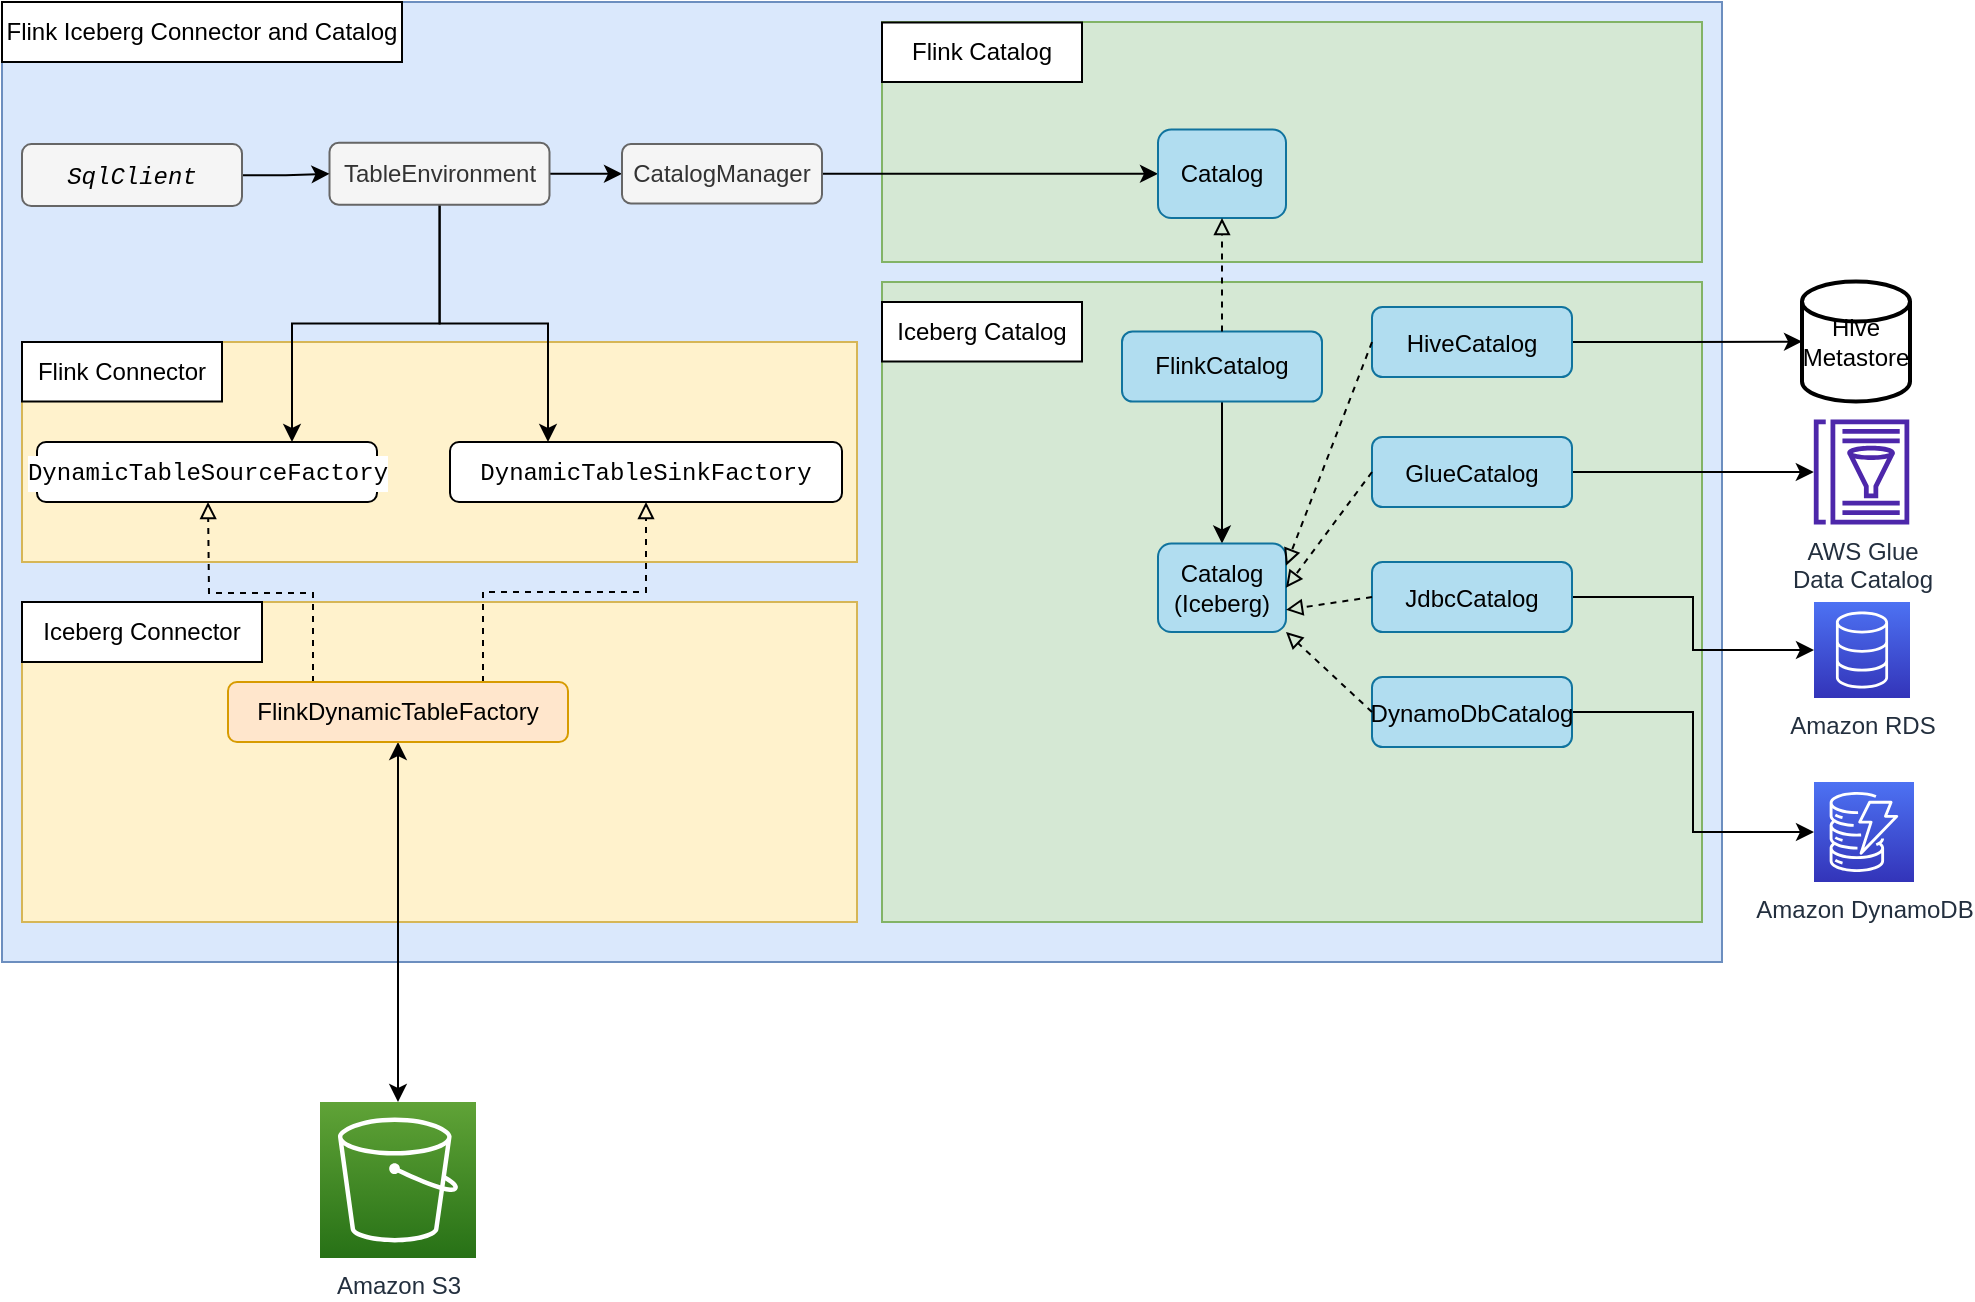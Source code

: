 <mxfile version="20.7.4" type="github">
  <diagram id="6fCkQnfvTHWw5Nz4_dTc" name="Page-1">
    <mxGraphModel dx="1050" dy="509" grid="1" gridSize="10" guides="1" tooltips="1" connect="1" arrows="1" fold="1" page="1" pageScale="1" pageWidth="827" pageHeight="1169" math="0" shadow="0">
      <root>
        <mxCell id="0" />
        <mxCell id="1" parent="0" />
        <mxCell id="8L1h696zqM6Jr5x79oPo-1" value="" style="rounded=0;whiteSpace=wrap;html=1;align=left;fillColor=#dae8fc;strokeColor=#6c8ebf;fontColor=default;labelBackgroundColor=default;" parent="1" vertex="1">
          <mxGeometry x="20" y="100" width="860" height="480" as="geometry" />
        </mxCell>
        <mxCell id="AQaz5W7iAk5SUsFatGqs-4" value="" style="rounded=0;whiteSpace=wrap;html=1;labelBackgroundColor=default;strokeColor=#82b366;fillColor=#d5e8d4;" vertex="1" parent="1">
          <mxGeometry x="460" y="240" width="410" height="320" as="geometry" />
        </mxCell>
        <mxCell id="AQaz5W7iAk5SUsFatGqs-1" value="" style="rounded=0;whiteSpace=wrap;html=1;labelBackgroundColor=default;strokeColor=#d6b656;fillColor=#fff2cc;" vertex="1" parent="1">
          <mxGeometry x="30" y="400" width="417.5" height="160" as="geometry" />
        </mxCell>
        <mxCell id="8L1h696zqM6Jr5x79oPo-76" value="" style="rounded=0;whiteSpace=wrap;html=1;labelBackgroundColor=default;strokeColor=#d6b656;fillColor=#fff2cc;" parent="1" vertex="1">
          <mxGeometry x="30" y="270" width="417.5" height="110" as="geometry" />
        </mxCell>
        <mxCell id="8L1h696zqM6Jr5x79oPo-75" value="" style="rounded=0;whiteSpace=wrap;html=1;labelBackgroundColor=default;strokeColor=#82b366;fillColor=#d5e8d4;" parent="1" vertex="1">
          <mxGeometry x="460" y="110" width="410" height="120" as="geometry" />
        </mxCell>
        <mxCell id="8L1h696zqM6Jr5x79oPo-13" style="edgeStyle=orthogonalEdgeStyle;rounded=0;orthogonalLoop=1;jettySize=auto;html=1;exitX=1;exitY=0.5;exitDx=0;exitDy=0;entryX=0;entryY=0.5;entryDx=0;entryDy=0;fontColor=none;" parent="1" source="8L1h696zqM6Jr5x79oPo-2" target="8L1h696zqM6Jr5x79oPo-3" edge="1">
          <mxGeometry relative="1" as="geometry" />
        </mxCell>
        <mxCell id="8L1h696zqM6Jr5x79oPo-85" style="edgeStyle=orthogonalEdgeStyle;rounded=0;orthogonalLoop=1;jettySize=auto;html=1;entryX=0.75;entryY=0;entryDx=0;entryDy=0;strokeWidth=1;fontColor=default;endArrow=classic;endFill=1;" parent="1" source="8L1h696zqM6Jr5x79oPo-2" target="8L1h696zqM6Jr5x79oPo-40" edge="1">
          <mxGeometry relative="1" as="geometry" />
        </mxCell>
        <mxCell id="8L1h696zqM6Jr5x79oPo-86" style="edgeStyle=orthogonalEdgeStyle;rounded=0;orthogonalLoop=1;jettySize=auto;html=1;entryX=0.25;entryY=0;entryDx=0;entryDy=0;strokeWidth=1;fontColor=default;endArrow=classic;endFill=1;" parent="1" source="8L1h696zqM6Jr5x79oPo-2" target="8L1h696zqM6Jr5x79oPo-41" edge="1">
          <mxGeometry relative="1" as="geometry" />
        </mxCell>
        <mxCell id="8L1h696zqM6Jr5x79oPo-2" value="TableEnvironment" style="rounded=1;whiteSpace=wrap;html=1;fillColor=#f5f5f5;fontColor=#333333;strokeColor=#666666;" parent="1" vertex="1">
          <mxGeometry x="183.75" y="170.37" width="110" height="31" as="geometry" />
        </mxCell>
        <mxCell id="8L1h696zqM6Jr5x79oPo-43" style="edgeStyle=orthogonalEdgeStyle;rounded=0;orthogonalLoop=1;jettySize=auto;html=1;fontColor=default;exitX=1;exitY=0.5;exitDx=0;exitDy=0;entryX=0;entryY=0.5;entryDx=0;entryDy=0;" parent="1" source="8L1h696zqM6Jr5x79oPo-3" target="8L1h696zqM6Jr5x79oPo-4" edge="1">
          <mxGeometry relative="1" as="geometry" />
        </mxCell>
        <mxCell id="8L1h696zqM6Jr5x79oPo-3" value="CatalogManager" style="rounded=1;whiteSpace=wrap;html=1;fillColor=#f5f5f5;fontColor=#333333;strokeColor=#666666;" parent="1" vertex="1">
          <mxGeometry x="330" y="171.06" width="100" height="29.63" as="geometry" />
        </mxCell>
        <mxCell id="8L1h696zqM6Jr5x79oPo-4" value="Catalog" style="rounded=1;whiteSpace=wrap;html=1;fillColor=#b1ddf0;strokeColor=#10739e;" parent="1" vertex="1">
          <mxGeometry x="598" y="163.75" width="64" height="44.25" as="geometry" />
        </mxCell>
        <mxCell id="8L1h696zqM6Jr5x79oPo-8" value="Flink Iceberg Connector and Catalog" style="rounded=0;whiteSpace=wrap;html=1;fontColor=none;" parent="1" vertex="1">
          <mxGeometry x="20" y="100" width="200" height="30" as="geometry" />
        </mxCell>
        <mxCell id="8L1h696zqM6Jr5x79oPo-23" value="Hive Metastore" style="strokeWidth=2;html=1;shape=mxgraph.flowchart.database;whiteSpace=wrap;fontColor=none;" parent="1" vertex="1">
          <mxGeometry x="920" y="239.75" width="54" height="60" as="geometry" />
        </mxCell>
        <mxCell id="8L1h696zqM6Jr5x79oPo-38" style="edgeStyle=orthogonalEdgeStyle;rounded=0;orthogonalLoop=1;jettySize=auto;html=1;fontColor=none;exitX=1;exitY=0.5;exitDx=0;exitDy=0;" parent="1" source="AQaz5W7iAk5SUsFatGqs-9" target="8L1h696zqM6Jr5x79oPo-32" edge="1">
          <mxGeometry relative="1" as="geometry">
            <mxPoint x="864" y="479" as="sourcePoint" />
          </mxGeometry>
        </mxCell>
        <mxCell id="8L1h696zqM6Jr5x79oPo-32" value="AWS Glue &lt;br&gt;Data Catalog" style="sketch=0;outlineConnect=0;fontColor=#232F3E;gradientColor=none;fillColor=#4D27AA;strokeColor=none;dashed=0;verticalLabelPosition=bottom;verticalAlign=top;align=center;html=1;fontSize=12;fontStyle=0;aspect=fixed;pointerEvents=1;shape=mxgraph.aws4.glue_data_catalog;" parent="1" vertex="1">
          <mxGeometry x="925.54" y="308.75" width="48.46" height="52.5" as="geometry" />
        </mxCell>
        <mxCell id="8L1h696zqM6Jr5x79oPo-39" value="" style="shape=image;verticalLabelPosition=bottom;labelBackgroundColor=default;verticalAlign=top;aspect=fixed;imageAspect=0;image=https://hive.apache.org/images/hive_logo_medium.jpg;" parent="1" vertex="1">
          <mxGeometry x="920" y="211.97" width="44" height="40.53" as="geometry" />
        </mxCell>
        <mxCell id="8L1h696zqM6Jr5x79oPo-51" style="edgeStyle=orthogonalEdgeStyle;rounded=0;orthogonalLoop=1;jettySize=auto;html=1;fontColor=default;dashed=1;endArrow=block;endFill=0;exitX=0.25;exitY=0;exitDx=0;exitDy=0;" parent="1" source="8L1h696zqM6Jr5x79oPo-44" edge="1">
          <mxGeometry relative="1" as="geometry">
            <mxPoint x="123" y="350" as="targetPoint" />
          </mxGeometry>
        </mxCell>
        <mxCell id="8L1h696zqM6Jr5x79oPo-40" value="&lt;div style=&quot;font-family: Menlo, Monaco, &amp;quot;Courier New&amp;quot;, monospace; line-height: 18px;&quot;&gt;&lt;div style=&quot;line-height: 18px;&quot;&gt;DynamicTableSourceFactory&lt;/div&gt;&lt;/div&gt;" style="rounded=1;whiteSpace=wrap;html=1;fontColor=default;strokeColor=default;labelBackgroundColor=default;" parent="1" vertex="1">
          <mxGeometry x="37.5" y="320" width="170" height="30" as="geometry" />
        </mxCell>
        <mxCell id="8L1h696zqM6Jr5x79oPo-54" style="edgeStyle=orthogonalEdgeStyle;rounded=0;orthogonalLoop=1;jettySize=auto;html=1;dashed=1;fontColor=default;endArrow=block;endFill=0;exitX=0.75;exitY=0;exitDx=0;exitDy=0;" parent="1" target="8L1h696zqM6Jr5x79oPo-41" edge="1" source="8L1h696zqM6Jr5x79oPo-44">
          <mxGeometry relative="1" as="geometry">
            <mxPoint x="342" y="410" as="sourcePoint" />
          </mxGeometry>
        </mxCell>
        <mxCell id="8L1h696zqM6Jr5x79oPo-41" value="&lt;div style=&quot;font-family: Menlo, Monaco, &amp;quot;Courier New&amp;quot;, monospace; line-height: 18px;&quot;&gt;DynamicTableSinkFactory&lt;/div&gt;" style="rounded=1;whiteSpace=wrap;html=1;fontColor=default;strokeColor=default;labelBackgroundColor=none;" parent="1" vertex="1">
          <mxGeometry x="244" y="320" width="196" height="30" as="geometry" />
        </mxCell>
        <mxCell id="8L1h696zqM6Jr5x79oPo-87" style="edgeStyle=orthogonalEdgeStyle;rounded=0;orthogonalLoop=1;jettySize=auto;html=1;exitX=0.5;exitY=1;exitDx=0;exitDy=0;entryX=0.5;entryY=0;entryDx=0;entryDy=0;entryPerimeter=0;strokeWidth=1;fontColor=default;startArrow=classic;startFill=1;endArrow=classic;endFill=1;" parent="1" source="8L1h696zqM6Jr5x79oPo-44" target="8L1h696zqM6Jr5x79oPo-68" edge="1">
          <mxGeometry relative="1" as="geometry" />
        </mxCell>
        <mxCell id="8L1h696zqM6Jr5x79oPo-44" value="FlinkDynamicTableFactory" style="rounded=1;whiteSpace=wrap;strokeColor=#d79b00;labelBackgroundColor=none;fillColor=#ffe6cc;" parent="1" vertex="1">
          <mxGeometry x="133" y="440" width="170" height="30" as="geometry" />
        </mxCell>
        <mxCell id="8L1h696zqM6Jr5x79oPo-68" value="Amazon S3" style="sketch=0;points=[[0,0,0],[0.25,0,0],[0.5,0,0],[0.75,0,0],[1,0,0],[0,1,0],[0.25,1,0],[0.5,1,0],[0.75,1,0],[1,1,0],[0,0.25,0],[0,0.5,0],[0,0.75,0],[1,0.25,0],[1,0.5,0],[1,0.75,0]];outlineConnect=0;fontColor=#232F3E;gradientColor=#60A337;gradientDirection=north;fillColor=#277116;strokeColor=#ffffff;dashed=0;verticalLabelPosition=bottom;verticalAlign=top;align=center;html=1;fontSize=12;fontStyle=0;aspect=fixed;shape=mxgraph.aws4.resourceIcon;resIcon=mxgraph.aws4.s3;labelBackgroundColor=default;" parent="1" vertex="1">
          <mxGeometry x="179" y="650" width="78" height="78" as="geometry" />
        </mxCell>
        <mxCell id="8L1h696zqM6Jr5x79oPo-77" value="Flink Catalog" style="rounded=0;whiteSpace=wrap;html=1;fontColor=none;" parent="1" vertex="1">
          <mxGeometry x="460" y="110.25" width="100" height="29.75" as="geometry" />
        </mxCell>
        <mxCell id="8L1h696zqM6Jr5x79oPo-78" value="Flink Connector" style="rounded=0;whiteSpace=wrap;html=1;fontColor=none;" parent="1" vertex="1">
          <mxGeometry x="30" y="270" width="100" height="29.75" as="geometry" />
        </mxCell>
        <mxCell id="8L1h696zqM6Jr5x79oPo-80" style="edgeStyle=orthogonalEdgeStyle;rounded=0;orthogonalLoop=1;jettySize=auto;html=1;entryX=0;entryY=0.5;entryDx=0;entryDy=0;strokeWidth=1;fontColor=#000000;endArrow=classic;endFill=1;" parent="1" source="8L1h696zqM6Jr5x79oPo-79" target="8L1h696zqM6Jr5x79oPo-2" edge="1">
          <mxGeometry relative="1" as="geometry" />
        </mxCell>
        <mxCell id="8L1h696zqM6Jr5x79oPo-79" value="&lt;div style=&quot;font-family: Menlo, Monaco, &amp;quot;Courier New&amp;quot;, monospace; line-height: 18px;&quot;&gt;&lt;span style=&quot;font-style: italic;&quot;&gt;SqlClient&lt;/span&gt;&lt;/div&gt;" style="rounded=1;whiteSpace=wrap;html=1;fillColor=#f5f5f5;fontColor=default;strokeColor=#666666;labelBackgroundColor=none;" parent="1" vertex="1">
          <mxGeometry x="30" y="171.06" width="110" height="31" as="geometry" />
        </mxCell>
        <mxCell id="AQaz5W7iAk5SUsFatGqs-2" value="Iceberg Connector" style="rounded=0;whiteSpace=wrap;html=1;fontColor=none;" vertex="1" parent="1">
          <mxGeometry x="30" y="400" width="120" height="30" as="geometry" />
        </mxCell>
        <mxCell id="AQaz5W7iAk5SUsFatGqs-14" style="edgeStyle=orthogonalEdgeStyle;rounded=0;orthogonalLoop=1;jettySize=auto;html=1;exitX=0.5;exitY=1;exitDx=0;exitDy=0;" edge="1" parent="1" source="AQaz5W7iAk5SUsFatGqs-3" target="AQaz5W7iAk5SUsFatGqs-7">
          <mxGeometry relative="1" as="geometry" />
        </mxCell>
        <mxCell id="AQaz5W7iAk5SUsFatGqs-3" value="FlinkCatalog" style="rounded=1;whiteSpace=wrap;html=1;fillColor=#b1ddf0;strokeColor=#10739e;" vertex="1" parent="1">
          <mxGeometry x="580" y="264.75" width="100" height="35" as="geometry" />
        </mxCell>
        <mxCell id="AQaz5W7iAk5SUsFatGqs-5" value="Iceberg Catalog" style="rounded=0;whiteSpace=wrap;html=1;fontColor=none;" vertex="1" parent="1">
          <mxGeometry x="460" y="250" width="100" height="29.75" as="geometry" />
        </mxCell>
        <mxCell id="AQaz5W7iAk5SUsFatGqs-7" value="Catalog&lt;br&gt;(Iceberg)" style="rounded=1;whiteSpace=wrap;html=1;fillColor=#b1ddf0;strokeColor=#10739e;" vertex="1" parent="1">
          <mxGeometry x="598" y="370.75" width="64" height="44.25" as="geometry" />
        </mxCell>
        <mxCell id="AQaz5W7iAk5SUsFatGqs-12" style="edgeStyle=orthogonalEdgeStyle;rounded=0;orthogonalLoop=1;jettySize=auto;html=1;" edge="1" parent="1" source="AQaz5W7iAk5SUsFatGqs-8" target="8L1h696zqM6Jr5x79oPo-23">
          <mxGeometry relative="1" as="geometry" />
        </mxCell>
        <mxCell id="AQaz5W7iAk5SUsFatGqs-8" value="HiveCatalog" style="rounded=1;fillColor=#b1ddf0;strokeColor=#10739e;labelBackgroundColor=none;" vertex="1" parent="1">
          <mxGeometry x="705" y="252.5" width="100" height="35" as="geometry" />
        </mxCell>
        <mxCell id="AQaz5W7iAk5SUsFatGqs-9" value="GlueCatalog" style="rounded=1;fillColor=#b1ddf0;strokeColor=#10739e;labelBackgroundColor=none;" vertex="1" parent="1">
          <mxGeometry x="705" y="317.5" width="100" height="35" as="geometry" />
        </mxCell>
        <mxCell id="AQaz5W7iAk5SUsFatGqs-20" style="edgeStyle=orthogonalEdgeStyle;rounded=0;orthogonalLoop=1;jettySize=auto;html=1;exitX=1;exitY=0.5;exitDx=0;exitDy=0;" edge="1" parent="1" source="AQaz5W7iAk5SUsFatGqs-10" target="AQaz5W7iAk5SUsFatGqs-19">
          <mxGeometry relative="1" as="geometry" />
        </mxCell>
        <mxCell id="AQaz5W7iAk5SUsFatGqs-10" value="JdbcCatalog" style="rounded=1;fillColor=#b1ddf0;strokeColor=#10739e;labelBackgroundColor=none;" vertex="1" parent="1">
          <mxGeometry x="705" y="380" width="100" height="35" as="geometry" />
        </mxCell>
        <mxCell id="AQaz5W7iAk5SUsFatGqs-22" style="edgeStyle=orthogonalEdgeStyle;rounded=0;orthogonalLoop=1;jettySize=auto;html=1;entryX=0;entryY=0.5;entryDx=0;entryDy=0;entryPerimeter=0;" edge="1" parent="1" source="AQaz5W7iAk5SUsFatGqs-11" target="AQaz5W7iAk5SUsFatGqs-21">
          <mxGeometry relative="1" as="geometry" />
        </mxCell>
        <mxCell id="AQaz5W7iAk5SUsFatGqs-11" value="DynamoDbCatalog" style="rounded=1;fillColor=#b1ddf0;strokeColor=#10739e;labelBackgroundColor=none;" vertex="1" parent="1">
          <mxGeometry x="705" y="437.5" width="100" height="35" as="geometry" />
        </mxCell>
        <mxCell id="AQaz5W7iAk5SUsFatGqs-13" value="" style="endArrow=block;dashed=1;html=1;rounded=0;fontColor=none;entryX=0.5;entryY=1;entryDx=0;entryDy=0;exitX=0.5;exitY=0;exitDx=0;exitDy=0;endFill=0;" edge="1" parent="1" source="AQaz5W7iAk5SUsFatGqs-3" target="8L1h696zqM6Jr5x79oPo-4">
          <mxGeometry width="50" height="50" relative="1" as="geometry">
            <mxPoint x="590" y="196.56" as="sourcePoint" />
            <mxPoint x="549" y="195.875" as="targetPoint" />
          </mxGeometry>
        </mxCell>
        <mxCell id="AQaz5W7iAk5SUsFatGqs-15" value="" style="endArrow=block;dashed=1;html=1;rounded=0;fontColor=none;entryX=1;entryY=0.25;entryDx=0;entryDy=0;exitX=0;exitY=0.5;exitDx=0;exitDy=0;endFill=0;" edge="1" parent="1" source="AQaz5W7iAk5SUsFatGqs-8" target="AQaz5W7iAk5SUsFatGqs-7">
          <mxGeometry width="50" height="50" relative="1" as="geometry">
            <mxPoint x="749" y="604.13" as="sourcePoint" />
            <mxPoint x="658" y="460.005" as="targetPoint" />
          </mxGeometry>
        </mxCell>
        <mxCell id="AQaz5W7iAk5SUsFatGqs-16" value="" style="endArrow=block;dashed=1;html=1;rounded=0;fontColor=none;entryX=1;entryY=0.5;entryDx=0;entryDy=0;exitX=0;exitY=0.5;exitDx=0;exitDy=0;endFill=0;" edge="1" parent="1" source="AQaz5W7iAk5SUsFatGqs-9" target="AQaz5W7iAk5SUsFatGqs-7">
          <mxGeometry width="50" height="50" relative="1" as="geometry">
            <mxPoint x="715" y="407.5" as="sourcePoint" />
            <mxPoint x="672" y="451.062" as="targetPoint" />
          </mxGeometry>
        </mxCell>
        <mxCell id="AQaz5W7iAk5SUsFatGqs-17" value="" style="endArrow=block;dashed=1;html=1;rounded=0;fontColor=none;entryX=1;entryY=0.75;entryDx=0;entryDy=0;exitX=0;exitY=0.5;exitDx=0;exitDy=0;endFill=0;" edge="1" parent="1" source="AQaz5W7iAk5SUsFatGqs-10" target="AQaz5W7iAk5SUsFatGqs-7">
          <mxGeometry width="50" height="50" relative="1" as="geometry">
            <mxPoint x="725" y="417.5" as="sourcePoint" />
            <mxPoint x="682" y="461.062" as="targetPoint" />
          </mxGeometry>
        </mxCell>
        <mxCell id="AQaz5W7iAk5SUsFatGqs-18" value="" style="endArrow=block;dashed=1;html=1;rounded=0;fontColor=none;entryX=1;entryY=1;entryDx=0;entryDy=0;exitX=0;exitY=0.5;exitDx=0;exitDy=0;endFill=0;" edge="1" parent="1" source="AQaz5W7iAk5SUsFatGqs-11" target="AQaz5W7iAk5SUsFatGqs-7">
          <mxGeometry width="50" height="50" relative="1" as="geometry">
            <mxPoint x="735" y="427.5" as="sourcePoint" />
            <mxPoint x="692" y="471.062" as="targetPoint" />
          </mxGeometry>
        </mxCell>
        <mxCell id="AQaz5W7iAk5SUsFatGqs-19" value="Amazon RDS" style="sketch=0;points=[[0,0,0],[0.25,0,0],[0.5,0,0],[0.75,0,0],[1,0,0],[0,1,0],[0.25,1,0],[0.5,1,0],[0.75,1,0],[1,1,0],[0,0.25,0],[0,0.5,0],[0,0.75,0],[1,0.25,0],[1,0.5,0],[1,0.75,0]];outlineConnect=0;fontColor=#232F3E;gradientColor=#4D72F3;gradientDirection=north;fillColor=#3334B9;strokeColor=#ffffff;dashed=0;verticalLabelPosition=bottom;verticalAlign=top;align=center;html=1;fontSize=12;fontStyle=0;aspect=fixed;shape=mxgraph.aws4.resourceIcon;resIcon=mxgraph.aws4.database;labelBackgroundColor=none;" vertex="1" parent="1">
          <mxGeometry x="926" y="400" width="48" height="48" as="geometry" />
        </mxCell>
        <mxCell id="AQaz5W7iAk5SUsFatGqs-21" value="Amazon DynamoDB" style="sketch=0;points=[[0,0,0],[0.25,0,0],[0.5,0,0],[0.75,0,0],[1,0,0],[0,1,0],[0.25,1,0],[0.5,1,0],[0.75,1,0],[1,1,0],[0,0.25,0],[0,0.5,0],[0,0.75,0],[1,0.25,0],[1,0.5,0],[1,0.75,0]];outlineConnect=0;fontColor=#232F3E;gradientColor=#4D72F3;gradientDirection=north;fillColor=#3334B9;strokeColor=#ffffff;dashed=0;verticalLabelPosition=bottom;verticalAlign=top;align=center;html=1;fontSize=12;fontStyle=0;aspect=fixed;shape=mxgraph.aws4.resourceIcon;resIcon=mxgraph.aws4.dynamodb;labelBackgroundColor=none;" vertex="1" parent="1">
          <mxGeometry x="926" y="490" width="50" height="50" as="geometry" />
        </mxCell>
      </root>
    </mxGraphModel>
  </diagram>
</mxfile>
